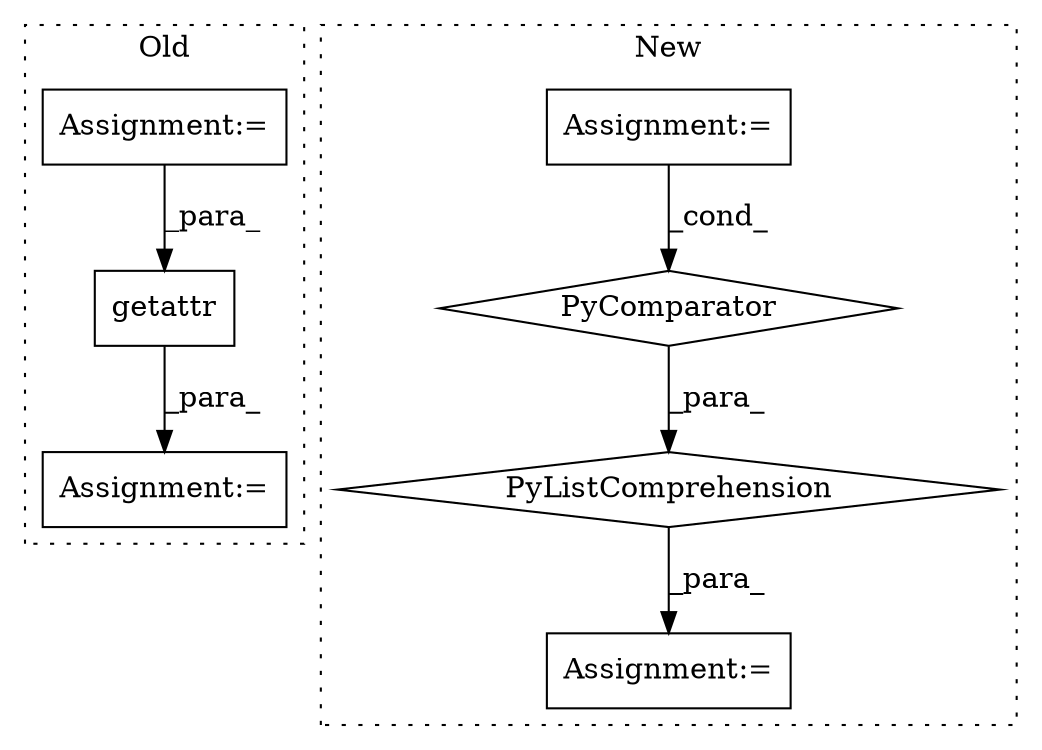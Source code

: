digraph G {
subgraph cluster0 {
1 [label="getattr" a="32" s="9310,9326" l="8,1" shape="box"];
6 [label="Assignment:=" a="7" s="9423" l="31" shape="box"];
7 [label="Assignment:=" a="7" s="9637,9722" l="53,2" shape="box"];
label = "Old";
style="dotted";
}
subgraph cluster1 {
2 [label="PyListComprehension" a="109" s="9455" l="136" shape="diamond"];
3 [label="Assignment:=" a="7" s="9558" l="25" shape="box"];
4 [label="PyComparator" a="113" s="9558" l="25" shape="diamond"];
5 [label="Assignment:=" a="7" s="9443" l="12" shape="box"];
label = "New";
style="dotted";
}
1 -> 7 [label="_para_"];
2 -> 5 [label="_para_"];
3 -> 4 [label="_cond_"];
4 -> 2 [label="_para_"];
6 -> 1 [label="_para_"];
}